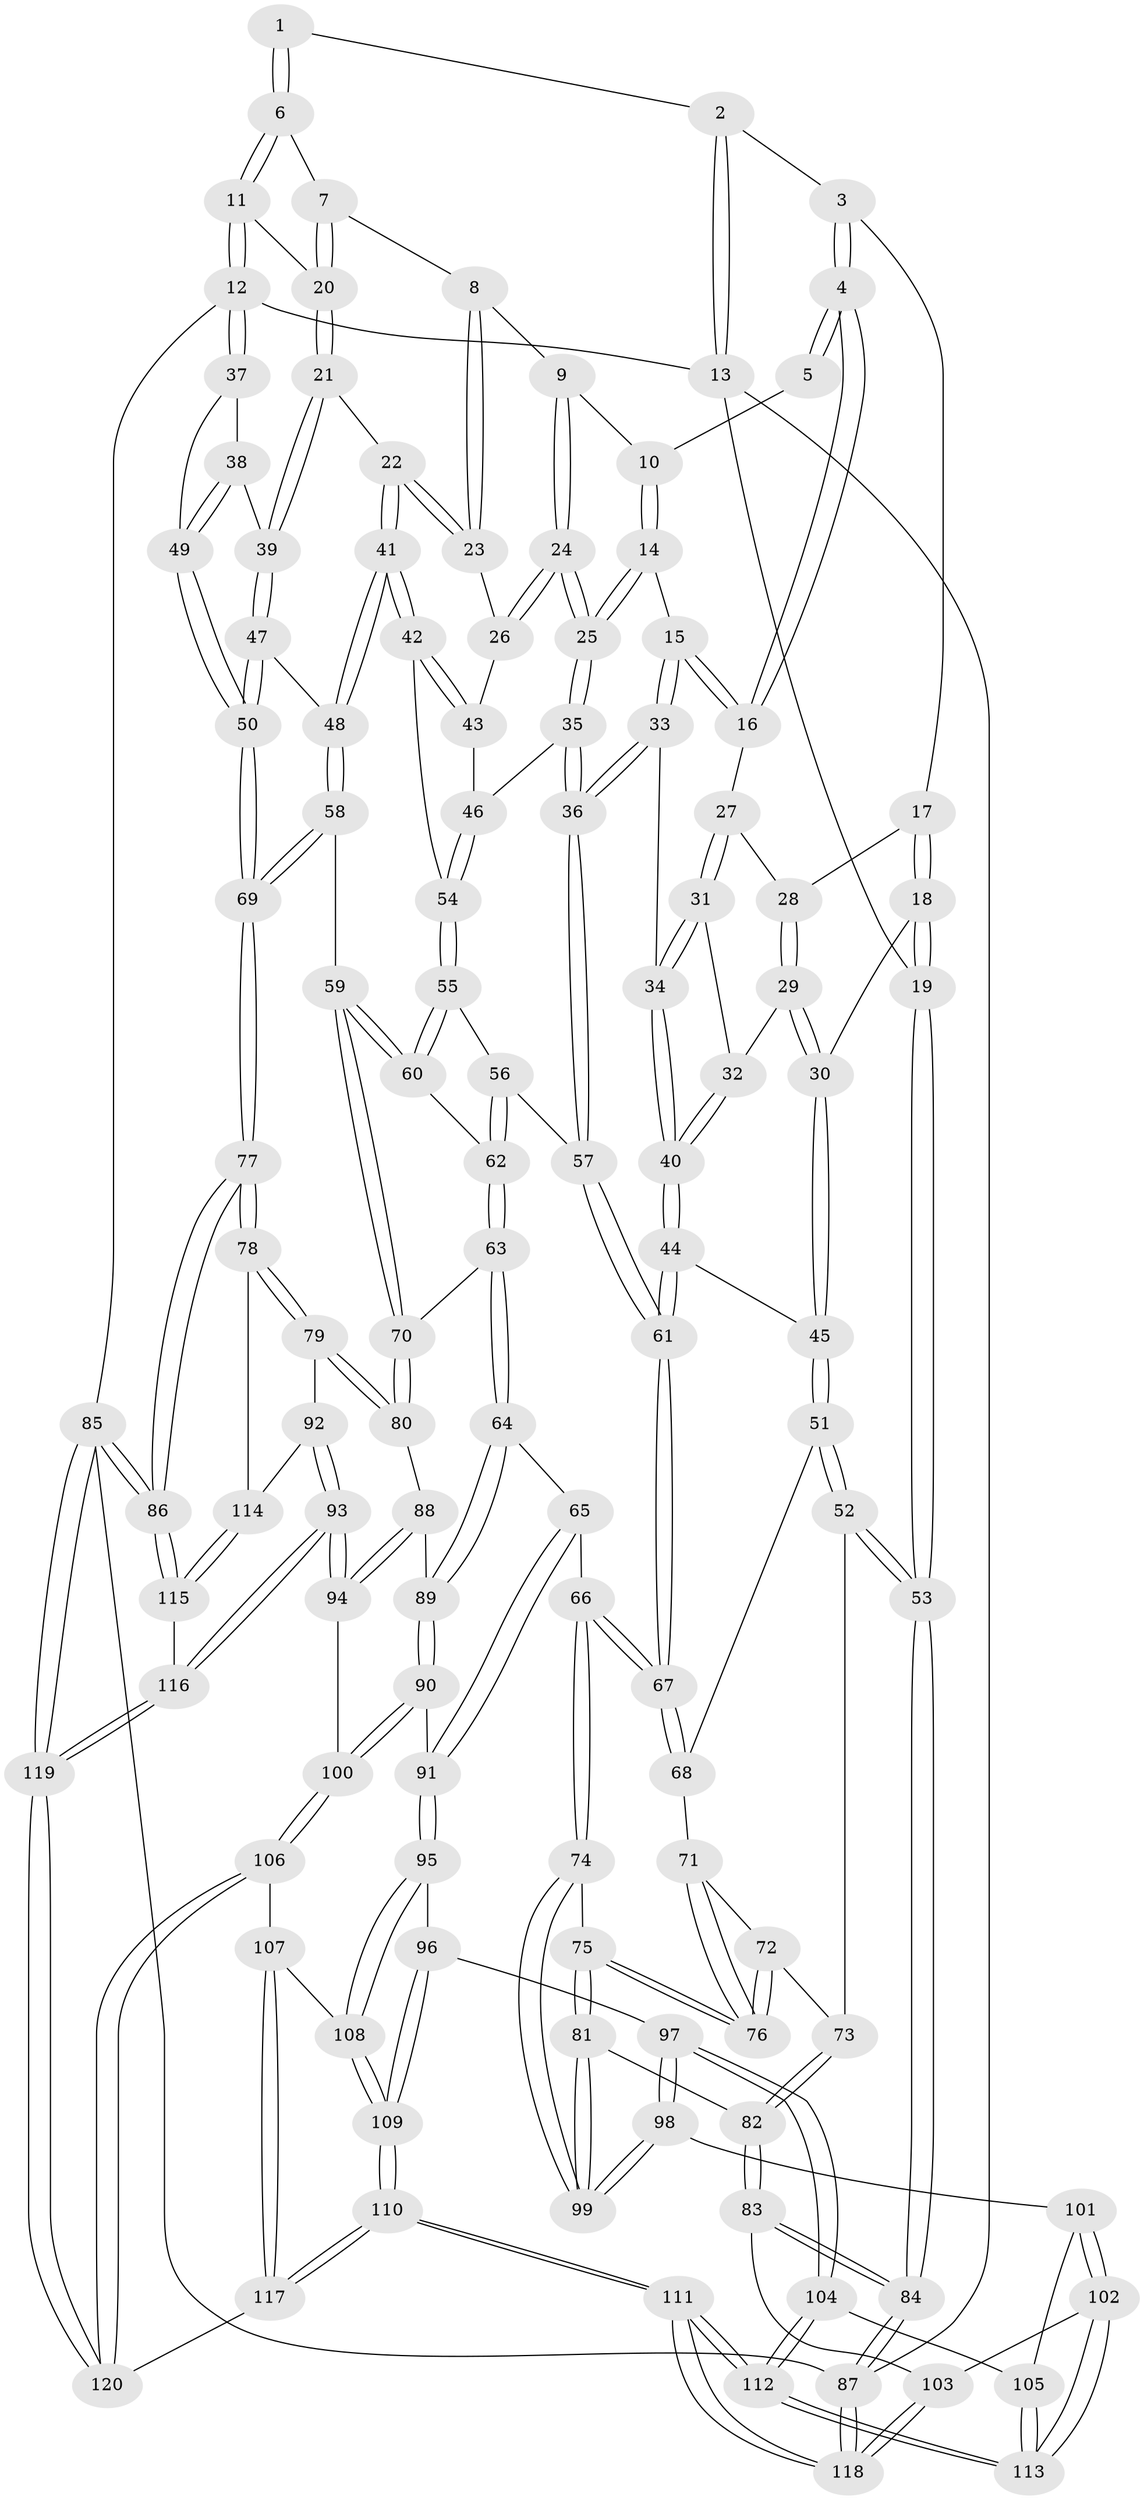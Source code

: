 // Generated by graph-tools (version 1.1) at 2025/11/02/27/25 16:11:53]
// undirected, 120 vertices, 297 edges
graph export_dot {
graph [start="1"]
  node [color=gray90,style=filled];
  1 [pos="+0.5199663004609407+0"];
  2 [pos="+0.17586658756847928+0"];
  3 [pos="+0.21803894546763264+0"];
  4 [pos="+0.36208783833666003+0.08543038961550563"];
  5 [pos="+0.5197471229073433+0"];
  6 [pos="+0.9462854296497336+0"];
  7 [pos="+0.7173233542510263+0.05449478752899788"];
  8 [pos="+0.7036377712054666+0.06230889461791621"];
  9 [pos="+0.6153077445936355+0.06646856252264113"];
  10 [pos="+0.531557441638263+0"];
  11 [pos="+1+0"];
  12 [pos="+1+0"];
  13 [pos="+0+0"];
  14 [pos="+0.45170383757168986+0.15936929472926326"];
  15 [pos="+0.4321556482172773+0.1624121403958298"];
  16 [pos="+0.3722436186551572+0.12872666788752382"];
  17 [pos="+0.197067229521945+0.0690464722091097"];
  18 [pos="+0.0406547102917974+0.21695485883083032"];
  19 [pos="+0+0.13325690084265154"];
  20 [pos="+0.8374915581953518+0.17520344050200864"];
  21 [pos="+0.8375895971055692+0.19081169561103573"];
  22 [pos="+0.8123067115439812+0.1995193533538154"];
  23 [pos="+0.6970594227895819+0.20083641924991114"];
  24 [pos="+0.5651472155694142+0.1941305353852449"];
  25 [pos="+0.563389388384347+0.19489988125093555"];
  26 [pos="+0.6678962086730164+0.21475980701032021"];
  27 [pos="+0.30676270023642654+0.15229874552277073"];
  28 [pos="+0.2516371298398497+0.12638548643483596"];
  29 [pos="+0.1585431942360021+0.22180492998024004"];
  30 [pos="+0.047590718369274254+0.2216707738845548"];
  31 [pos="+0.2828921881173266+0.1976422558104812"];
  32 [pos="+0.17783819876679918+0.2263657744428345"];
  33 [pos="+0.377830462362151+0.322118464832934"];
  34 [pos="+0.3066894835845267+0.3326438905334347"];
  35 [pos="+0.548119704043432+0.3255716473181032"];
  36 [pos="+0.4662215079404931+0.3893558601549431"];
  37 [pos="+1+0"];
  38 [pos="+0.8925446841895366+0.22159038877697898"];
  39 [pos="+0.8695056787786992+0.21770958742671942"];
  40 [pos="+0.300937924908398+0.33613219773867137"];
  41 [pos="+0.7263047707594419+0.3570789551311728"];
  42 [pos="+0.7043164406514326+0.34339209973561924"];
  43 [pos="+0.6746095248703019+0.24272687119006583"];
  44 [pos="+0.26253665814006116+0.3823971610472372"];
  45 [pos="+0.15642629549348747+0.40637170793361166"];
  46 [pos="+0.5985925321839466+0.3501725321603557"];
  47 [pos="+0.8414496045033437+0.3587590564296782"];
  48 [pos="+0.7721897662372103+0.4208462796829551"];
  49 [pos="+1+0.39730453438040064"];
  50 [pos="+1+0.418307186527546"];
  51 [pos="+0.15612195995295386+0.4070448027752562"];
  52 [pos="+0+0.5331374677597968"];
  53 [pos="+0+0.5096928064282663"];
  54 [pos="+0.6102112545367866+0.3566291894792751"];
  55 [pos="+0.618435356845253+0.4434608724991776"];
  56 [pos="+0.5002597899751224+0.43341999089843153"];
  57 [pos="+0.4667614613516751+0.39739556265699644"];
  58 [pos="+0.7707834439618569+0.458870725882453"];
  59 [pos="+0.7239490321813836+0.5194755256773887"];
  60 [pos="+0.6457464241620926+0.4776164025375516"];
  61 [pos="+0.3540537179044853+0.550928317529033"];
  62 [pos="+0.5310110920936513+0.5110394589588518"];
  63 [pos="+0.5190437576959419+0.5939184783166453"];
  64 [pos="+0.47464584578394703+0.6272137322555941"];
  65 [pos="+0.43038892692622055+0.6286035155344334"];
  66 [pos="+0.35671603733907875+0.6087030759427026"];
  67 [pos="+0.350785203776052+0.5862284842284153"];
  68 [pos="+0.1943487565122938+0.5189529307676298"];
  69 [pos="+1+0.5612540798139589"];
  70 [pos="+0.7144714478887049+0.5939138476193703"];
  71 [pos="+0.19179884220923216+0.5224470228406347"];
  72 [pos="+0.06886876807602643+0.5749560954530384"];
  73 [pos="+0.009803394186851323+0.5542427200768338"];
  74 [pos="+0.35537435270157797+0.6102250393727089"];
  75 [pos="+0.1743121904543675+0.6573173295711362"];
  76 [pos="+0.15990010443848232+0.6350844510485946"];
  77 [pos="+1+0.6470941474319057"];
  78 [pos="+1+0.6559283746582661"];
  79 [pos="+0.7879702215875006+0.6559406232679208"];
  80 [pos="+0.7227079845907795+0.614902896647327"];
  81 [pos="+0.14765276570753+0.7296495217124056"];
  82 [pos="+0.08140238360140761+0.777753601404598"];
  83 [pos="+0.06639052742772487+0.8010554690158284"];
  84 [pos="+0+0.8142726946990017"];
  85 [pos="+1+1"];
  86 [pos="+1+1"];
  87 [pos="+0+1"];
  88 [pos="+0.7128385181473194+0.6295796313179229"];
  89 [pos="+0.5631943768078832+0.7427246063934596"];
  90 [pos="+0.5655440544768463+0.8092012421135366"];
  91 [pos="+0.4427141549581483+0.7498220596904676"];
  92 [pos="+0.7943882445233525+0.8403836937388318"];
  93 [pos="+0.7701316662195689+0.8727945451599456"];
  94 [pos="+0.6688719608798855+0.8395659348340904"];
  95 [pos="+0.397795840032413+0.8438052674762373"];
  96 [pos="+0.3918758922521632+0.8439100764268747"];
  97 [pos="+0.35176438064439974+0.8342279041814813"];
  98 [pos="+0.3074688869142577+0.7966291433203109"];
  99 [pos="+0.30703911416316604+0.7950295537529084"];
  100 [pos="+0.574525329011621+0.8498250708648503"];
  101 [pos="+0.25399116302085684+0.8433664139811055"];
  102 [pos="+0.11217591498406179+0.8704332102050598"];
  103 [pos="+0.10611248457762464+0.8660412018793844"];
  104 [pos="+0.327452179931382+0.9009838051595481"];
  105 [pos="+0.24822504854965147+0.9093379474252858"];
  106 [pos="+0.5680814819545906+0.8581006153620275"];
  107 [pos="+0.48270742065661437+0.8704884203302025"];
  108 [pos="+0.46376013878943806+0.8670876262941304"];
  109 [pos="+0.3809988828173338+1"];
  110 [pos="+0.3269711680753069+1"];
  111 [pos="+0.2671321436602317+1"];
  112 [pos="+0.2583911970380459+1"];
  113 [pos="+0.2144677395662071+1"];
  114 [pos="+0.975363498253894+0.7855101241582297"];
  115 [pos="+0.9184698584637785+0.9362692363137308"];
  116 [pos="+0.8081556724917501+1"];
  117 [pos="+0.39132131820483046+1"];
  118 [pos="+0+1"];
  119 [pos="+0.7710211366283073+1"];
  120 [pos="+0.6107965639517989+1"];
  1 -- 2;
  1 -- 6;
  1 -- 6;
  2 -- 3;
  2 -- 13;
  2 -- 13;
  3 -- 4;
  3 -- 4;
  3 -- 17;
  4 -- 5;
  4 -- 5;
  4 -- 16;
  4 -- 16;
  5 -- 10;
  6 -- 7;
  6 -- 11;
  6 -- 11;
  7 -- 8;
  7 -- 20;
  7 -- 20;
  8 -- 9;
  8 -- 23;
  8 -- 23;
  9 -- 10;
  9 -- 24;
  9 -- 24;
  10 -- 14;
  10 -- 14;
  11 -- 12;
  11 -- 12;
  11 -- 20;
  12 -- 13;
  12 -- 37;
  12 -- 37;
  12 -- 85;
  13 -- 19;
  13 -- 87;
  14 -- 15;
  14 -- 25;
  14 -- 25;
  15 -- 16;
  15 -- 16;
  15 -- 33;
  15 -- 33;
  16 -- 27;
  17 -- 18;
  17 -- 18;
  17 -- 28;
  18 -- 19;
  18 -- 19;
  18 -- 30;
  19 -- 53;
  19 -- 53;
  20 -- 21;
  20 -- 21;
  21 -- 22;
  21 -- 39;
  21 -- 39;
  22 -- 23;
  22 -- 23;
  22 -- 41;
  22 -- 41;
  23 -- 26;
  24 -- 25;
  24 -- 25;
  24 -- 26;
  24 -- 26;
  25 -- 35;
  25 -- 35;
  26 -- 43;
  27 -- 28;
  27 -- 31;
  27 -- 31;
  28 -- 29;
  28 -- 29;
  29 -- 30;
  29 -- 30;
  29 -- 32;
  30 -- 45;
  30 -- 45;
  31 -- 32;
  31 -- 34;
  31 -- 34;
  32 -- 40;
  32 -- 40;
  33 -- 34;
  33 -- 36;
  33 -- 36;
  34 -- 40;
  34 -- 40;
  35 -- 36;
  35 -- 36;
  35 -- 46;
  36 -- 57;
  36 -- 57;
  37 -- 38;
  37 -- 49;
  38 -- 39;
  38 -- 49;
  38 -- 49;
  39 -- 47;
  39 -- 47;
  40 -- 44;
  40 -- 44;
  41 -- 42;
  41 -- 42;
  41 -- 48;
  41 -- 48;
  42 -- 43;
  42 -- 43;
  42 -- 54;
  43 -- 46;
  44 -- 45;
  44 -- 61;
  44 -- 61;
  45 -- 51;
  45 -- 51;
  46 -- 54;
  46 -- 54;
  47 -- 48;
  47 -- 50;
  47 -- 50;
  48 -- 58;
  48 -- 58;
  49 -- 50;
  49 -- 50;
  50 -- 69;
  50 -- 69;
  51 -- 52;
  51 -- 52;
  51 -- 68;
  52 -- 53;
  52 -- 53;
  52 -- 73;
  53 -- 84;
  53 -- 84;
  54 -- 55;
  54 -- 55;
  55 -- 56;
  55 -- 60;
  55 -- 60;
  56 -- 57;
  56 -- 62;
  56 -- 62;
  57 -- 61;
  57 -- 61;
  58 -- 59;
  58 -- 69;
  58 -- 69;
  59 -- 60;
  59 -- 60;
  59 -- 70;
  59 -- 70;
  60 -- 62;
  61 -- 67;
  61 -- 67;
  62 -- 63;
  62 -- 63;
  63 -- 64;
  63 -- 64;
  63 -- 70;
  64 -- 65;
  64 -- 89;
  64 -- 89;
  65 -- 66;
  65 -- 91;
  65 -- 91;
  66 -- 67;
  66 -- 67;
  66 -- 74;
  66 -- 74;
  67 -- 68;
  67 -- 68;
  68 -- 71;
  69 -- 77;
  69 -- 77;
  70 -- 80;
  70 -- 80;
  71 -- 72;
  71 -- 76;
  71 -- 76;
  72 -- 73;
  72 -- 76;
  72 -- 76;
  73 -- 82;
  73 -- 82;
  74 -- 75;
  74 -- 99;
  74 -- 99;
  75 -- 76;
  75 -- 76;
  75 -- 81;
  75 -- 81;
  77 -- 78;
  77 -- 78;
  77 -- 86;
  77 -- 86;
  78 -- 79;
  78 -- 79;
  78 -- 114;
  79 -- 80;
  79 -- 80;
  79 -- 92;
  80 -- 88;
  81 -- 82;
  81 -- 99;
  81 -- 99;
  82 -- 83;
  82 -- 83;
  83 -- 84;
  83 -- 84;
  83 -- 103;
  84 -- 87;
  84 -- 87;
  85 -- 86;
  85 -- 86;
  85 -- 119;
  85 -- 119;
  85 -- 87;
  86 -- 115;
  86 -- 115;
  87 -- 118;
  87 -- 118;
  88 -- 89;
  88 -- 94;
  88 -- 94;
  89 -- 90;
  89 -- 90;
  90 -- 91;
  90 -- 100;
  90 -- 100;
  91 -- 95;
  91 -- 95;
  92 -- 93;
  92 -- 93;
  92 -- 114;
  93 -- 94;
  93 -- 94;
  93 -- 116;
  93 -- 116;
  94 -- 100;
  95 -- 96;
  95 -- 108;
  95 -- 108;
  96 -- 97;
  96 -- 109;
  96 -- 109;
  97 -- 98;
  97 -- 98;
  97 -- 104;
  97 -- 104;
  98 -- 99;
  98 -- 99;
  98 -- 101;
  100 -- 106;
  100 -- 106;
  101 -- 102;
  101 -- 102;
  101 -- 105;
  102 -- 103;
  102 -- 113;
  102 -- 113;
  103 -- 118;
  103 -- 118;
  104 -- 105;
  104 -- 112;
  104 -- 112;
  105 -- 113;
  105 -- 113;
  106 -- 107;
  106 -- 120;
  106 -- 120;
  107 -- 108;
  107 -- 117;
  107 -- 117;
  108 -- 109;
  108 -- 109;
  109 -- 110;
  109 -- 110;
  110 -- 111;
  110 -- 111;
  110 -- 117;
  110 -- 117;
  111 -- 112;
  111 -- 112;
  111 -- 118;
  111 -- 118;
  112 -- 113;
  112 -- 113;
  114 -- 115;
  114 -- 115;
  115 -- 116;
  116 -- 119;
  116 -- 119;
  117 -- 120;
  119 -- 120;
  119 -- 120;
}
